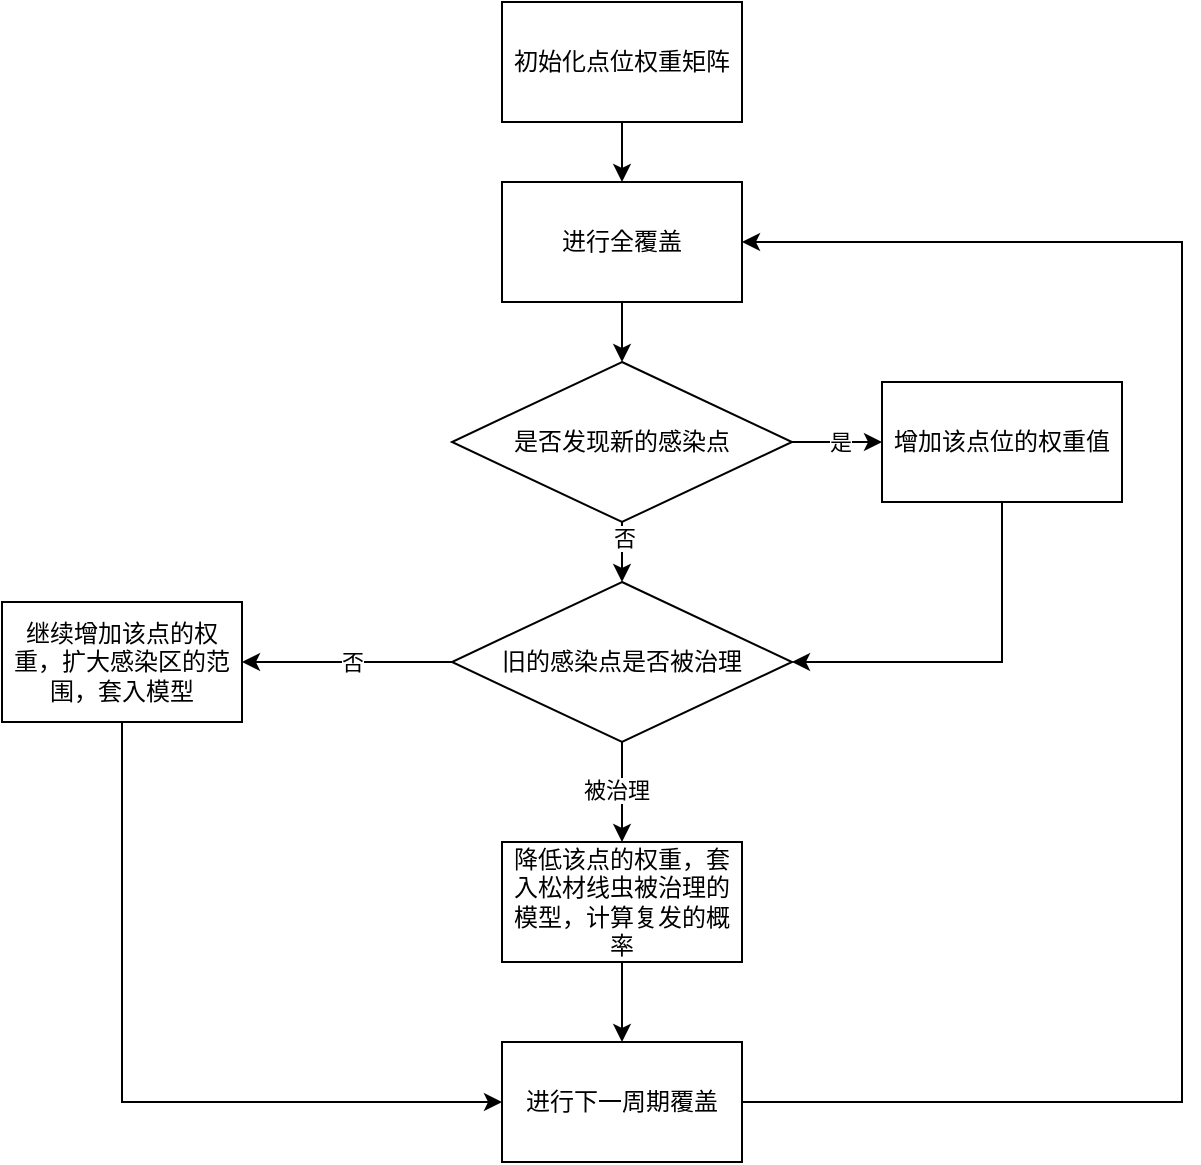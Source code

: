 <mxfile version="26.1.1">
  <diagram name="第 1 页" id="CfyCc19zAq1EiHy3i6xN">
    <mxGraphModel dx="1050" dy="538" grid="1" gridSize="10" guides="1" tooltips="1" connect="1" arrows="1" fold="1" page="1" pageScale="1" pageWidth="827" pageHeight="1169" math="0" shadow="0">
      <root>
        <mxCell id="0" />
        <mxCell id="1" parent="0" />
        <mxCell id="m_UP_izuxUmIqxNckfhg-3" value="" style="edgeStyle=orthogonalEdgeStyle;rounded=0;orthogonalLoop=1;jettySize=auto;html=1;" edge="1" parent="1" source="m_UP_izuxUmIqxNckfhg-1" target="m_UP_izuxUmIqxNckfhg-2">
          <mxGeometry relative="1" as="geometry" />
        </mxCell>
        <mxCell id="m_UP_izuxUmIqxNckfhg-1" value="初始化点位权重矩阵" style="rounded=0;whiteSpace=wrap;html=1;" vertex="1" parent="1">
          <mxGeometry x="260" y="20" width="120" height="60" as="geometry" />
        </mxCell>
        <mxCell id="m_UP_izuxUmIqxNckfhg-5" value="" style="edgeStyle=orthogonalEdgeStyle;rounded=0;orthogonalLoop=1;jettySize=auto;html=1;" edge="1" parent="1" source="m_UP_izuxUmIqxNckfhg-2" target="m_UP_izuxUmIqxNckfhg-4">
          <mxGeometry relative="1" as="geometry" />
        </mxCell>
        <mxCell id="m_UP_izuxUmIqxNckfhg-2" value="进行全覆盖" style="whiteSpace=wrap;html=1;rounded=0;" vertex="1" parent="1">
          <mxGeometry x="260" y="110" width="120" height="60" as="geometry" />
        </mxCell>
        <mxCell id="m_UP_izuxUmIqxNckfhg-7" value="" style="edgeStyle=orthogonalEdgeStyle;rounded=0;orthogonalLoop=1;jettySize=auto;html=1;" edge="1" parent="1" source="m_UP_izuxUmIqxNckfhg-4" target="m_UP_izuxUmIqxNckfhg-6">
          <mxGeometry relative="1" as="geometry" />
        </mxCell>
        <mxCell id="m_UP_izuxUmIqxNckfhg-22" value="否" style="edgeLabel;html=1;align=center;verticalAlign=middle;resizable=0;points=[];" vertex="1" connectable="0" parent="m_UP_izuxUmIqxNckfhg-7">
          <mxGeometry x="-0.68" y="1" relative="1" as="geometry">
            <mxPoint as="offset" />
          </mxGeometry>
        </mxCell>
        <mxCell id="m_UP_izuxUmIqxNckfhg-11" value="" style="edgeStyle=orthogonalEdgeStyle;rounded=0;orthogonalLoop=1;jettySize=auto;html=1;" edge="1" parent="1" source="m_UP_izuxUmIqxNckfhg-4" target="m_UP_izuxUmIqxNckfhg-10">
          <mxGeometry relative="1" as="geometry" />
        </mxCell>
        <mxCell id="m_UP_izuxUmIqxNckfhg-21" value="是" style="edgeLabel;html=1;align=center;verticalAlign=middle;resizable=0;points=[];" vertex="1" connectable="0" parent="m_UP_izuxUmIqxNckfhg-11">
          <mxGeometry x="0.067" relative="1" as="geometry">
            <mxPoint as="offset" />
          </mxGeometry>
        </mxCell>
        <mxCell id="m_UP_izuxUmIqxNckfhg-4" value="是否发现新的感染点" style="rhombus;whiteSpace=wrap;html=1;rounded=0;" vertex="1" parent="1">
          <mxGeometry x="235" y="200" width="170" height="80" as="geometry" />
        </mxCell>
        <mxCell id="m_UP_izuxUmIqxNckfhg-14" value="" style="edgeStyle=orthogonalEdgeStyle;rounded=0;orthogonalLoop=1;jettySize=auto;html=1;" edge="1" parent="1" source="m_UP_izuxUmIqxNckfhg-6" target="m_UP_izuxUmIqxNckfhg-13">
          <mxGeometry relative="1" as="geometry" />
        </mxCell>
        <mxCell id="m_UP_izuxUmIqxNckfhg-15" value="否" style="edgeLabel;html=1;align=center;verticalAlign=middle;resizable=0;points=[];" vertex="1" connectable="0" parent="m_UP_izuxUmIqxNckfhg-14">
          <mxGeometry x="-0.048" relative="1" as="geometry">
            <mxPoint as="offset" />
          </mxGeometry>
        </mxCell>
        <mxCell id="m_UP_izuxUmIqxNckfhg-19" value="" style="edgeStyle=orthogonalEdgeStyle;rounded=0;orthogonalLoop=1;jettySize=auto;html=1;" edge="1" parent="1" source="m_UP_izuxUmIqxNckfhg-6" target="m_UP_izuxUmIqxNckfhg-18">
          <mxGeometry relative="1" as="geometry" />
        </mxCell>
        <mxCell id="m_UP_izuxUmIqxNckfhg-20" value="被治理" style="edgeLabel;html=1;align=center;verticalAlign=middle;resizable=0;points=[];" vertex="1" connectable="0" parent="m_UP_izuxUmIqxNckfhg-19">
          <mxGeometry x="-0.04" y="-3" relative="1" as="geometry">
            <mxPoint as="offset" />
          </mxGeometry>
        </mxCell>
        <mxCell id="m_UP_izuxUmIqxNckfhg-6" value="旧的感染点是否被治理" style="rhombus;whiteSpace=wrap;html=1;rounded=0;" vertex="1" parent="1">
          <mxGeometry x="235" y="310" width="170" height="80" as="geometry" />
        </mxCell>
        <mxCell id="m_UP_izuxUmIqxNckfhg-12" style="edgeStyle=orthogonalEdgeStyle;rounded=0;orthogonalLoop=1;jettySize=auto;html=1;" edge="1" parent="1" source="m_UP_izuxUmIqxNckfhg-10" target="m_UP_izuxUmIqxNckfhg-6">
          <mxGeometry relative="1" as="geometry">
            <Array as="points">
              <mxPoint x="510" y="350" />
            </Array>
          </mxGeometry>
        </mxCell>
        <mxCell id="m_UP_izuxUmIqxNckfhg-10" value="增加该点位的权重值" style="whiteSpace=wrap;html=1;rounded=0;" vertex="1" parent="1">
          <mxGeometry x="450" y="210" width="120" height="60" as="geometry" />
        </mxCell>
        <mxCell id="m_UP_izuxUmIqxNckfhg-35" style="edgeStyle=orthogonalEdgeStyle;rounded=0;orthogonalLoop=1;jettySize=auto;html=1;" edge="1" parent="1" source="m_UP_izuxUmIqxNckfhg-13" target="m_UP_izuxUmIqxNckfhg-38">
          <mxGeometry relative="1" as="geometry">
            <mxPoint x="235" y="570" as="targetPoint" />
            <Array as="points">
              <mxPoint x="70" y="570" />
            </Array>
          </mxGeometry>
        </mxCell>
        <mxCell id="m_UP_izuxUmIqxNckfhg-13" value="继续增加该点的权重，扩大感染区的范围，套入模型" style="whiteSpace=wrap;html=1;rounded=0;" vertex="1" parent="1">
          <mxGeometry x="10" y="320" width="120" height="60" as="geometry" />
        </mxCell>
        <mxCell id="m_UP_izuxUmIqxNckfhg-25" value="" style="edgeStyle=orthogonalEdgeStyle;rounded=0;orthogonalLoop=1;jettySize=auto;html=1;entryX=0.5;entryY=0;entryDx=0;entryDy=0;" edge="1" parent="1" source="m_UP_izuxUmIqxNckfhg-18" target="m_UP_izuxUmIqxNckfhg-38">
          <mxGeometry relative="1" as="geometry">
            <mxPoint x="320" y="530" as="targetPoint" />
          </mxGeometry>
        </mxCell>
        <mxCell id="m_UP_izuxUmIqxNckfhg-18" value="降低该点的权重，套入松材线虫被治理的模型，计算复发的概率" style="whiteSpace=wrap;html=1;rounded=0;" vertex="1" parent="1">
          <mxGeometry x="260" y="440" width="120" height="60" as="geometry" />
        </mxCell>
        <mxCell id="m_UP_izuxUmIqxNckfhg-29" style="edgeStyle=orthogonalEdgeStyle;rounded=0;orthogonalLoop=1;jettySize=auto;html=1;entryX=1;entryY=0.5;entryDx=0;entryDy=0;" edge="1" parent="1" source="m_UP_izuxUmIqxNckfhg-38" target="m_UP_izuxUmIqxNckfhg-2">
          <mxGeometry relative="1" as="geometry">
            <mxPoint x="365" y="570" as="sourcePoint" />
            <mxPoint x="340" y="140" as="targetPoint" />
            <Array as="points">
              <mxPoint x="600" y="570" />
              <mxPoint x="600" y="140" />
            </Array>
          </mxGeometry>
        </mxCell>
        <mxCell id="m_UP_izuxUmIqxNckfhg-38" value="进行下一周期覆盖" style="rounded=0;whiteSpace=wrap;html=1;" vertex="1" parent="1">
          <mxGeometry x="260" y="540" width="120" height="60" as="geometry" />
        </mxCell>
      </root>
    </mxGraphModel>
  </diagram>
</mxfile>
